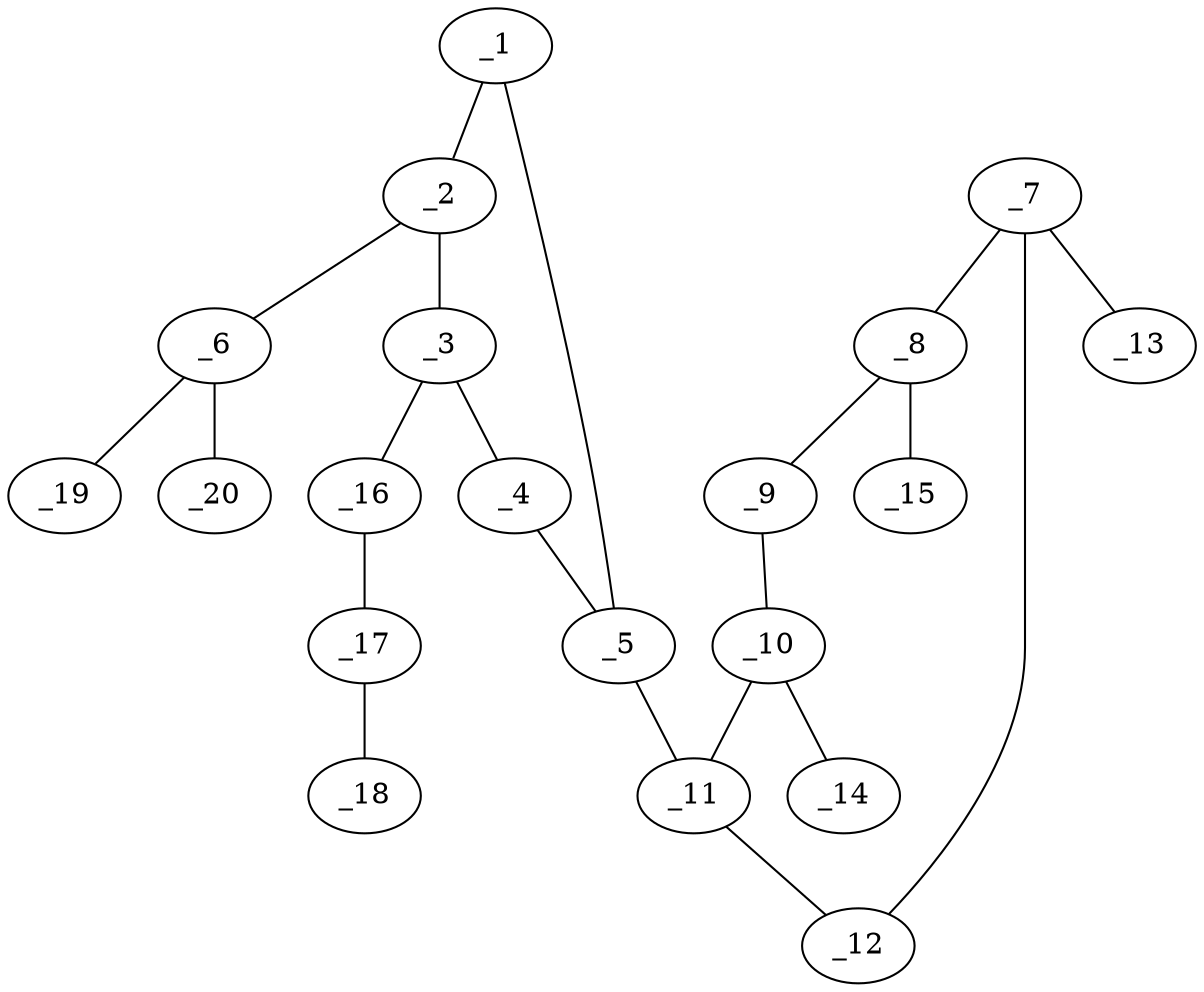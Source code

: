graph molid658787 {
	_1	 [charge=0,
		chem=2,
		symbol="O  ",
		x="5.8858",
		y="0.9571"];
	_2	 [charge=0,
		chem=1,
		symbol="C  ",
		x="5.5768",
		y="1.9081"];
	_1 -- _2	 [valence=1];
	_5	 [charge=0,
		chem=1,
		symbol="C  ",
		x="5.0768",
		y="0.3693"];
	_1 -- _5	 [valence=1];
	_3	 [charge=0,
		chem=1,
		symbol="C  ",
		x="4.5768",
		y="1.9081"];
	_2 -- _3	 [valence=1];
	_6	 [charge=0,
		chem=1,
		symbol="C  ",
		x="6.1646",
		y="2.7172"];
	_2 -- _6	 [valence=1];
	_4	 [charge=0,
		chem=1,
		symbol="C  ",
		x="4.2678",
		y="0.9571"];
	_3 -- _4	 [valence=1];
	_16	 [charge=0,
		chem=4,
		symbol="N  ",
		x="3.989",
		y="2.7172"];
	_3 -- _16	 [valence=1];
	_4 -- _5	 [valence=1];
	_11	 [charge=0,
		chem=4,
		symbol="N  ",
		x="5.0768",
		y="-0.6307"];
	_5 -- _11	 [valence=1];
	_19	 [charge=0,
		chem=2,
		symbol="O  ",
		x="7.1591",
		y="2.6126"];
	_6 -- _19	 [valence=2];
	_20	 [charge=0,
		chem=2,
		symbol="O  ",
		x="5.7579",
		y="3.6307"];
	_6 -- _20	 [valence=1];
	_7	 [charge=0,
		chem=1,
		symbol="C  ",
		x="5.9428",
		y="-2.1307"];
	_8	 [charge=0,
		chem=1,
		symbol="C  ",
		x="5.0768",
		y="-2.6307"];
	_7 -- _8	 [valence=1];
	_12	 [charge=0,
		chem=1,
		symbol="C  ",
		x="5.9428",
		y="-1.1307"];
	_7 -- _12	 [valence=2];
	_13	 [charge=0,
		chem=1,
		symbol="C  ",
		x="6.8089",
		y="-2.6307"];
	_7 -- _13	 [valence=1];
	_9	 [charge=0,
		chem=4,
		symbol="N  ",
		x="4.2108",
		y="-2.1307"];
	_8 -- _9	 [valence=1];
	_15	 [charge=0,
		chem=2,
		symbol="O  ",
		x="5.0768",
		y="-3.6307"];
	_8 -- _15	 [valence=2];
	_10	 [charge=0,
		chem=1,
		symbol="C  ",
		x="4.2108",
		y="-1.1307"];
	_9 -- _10	 [valence=1];
	_10 -- _11	 [valence=1];
	_14	 [charge=0,
		chem=2,
		symbol="O  ",
		x="3.3448",
		y="-0.6307"];
	_10 -- _14	 [valence=2];
	_11 -- _12	 [valence=1];
	_17	 [charge=1,
		chem=4,
		symbol="N  ",
		x="2.9945",
		y="2.6126"];
	_16 -- _17	 [valence=2];
	_18	 [charge="-1",
		chem=4,
		symbol="N  ",
		x=2,
		y="2.5081"];
	_17 -- _18	 [valence=2];
}
